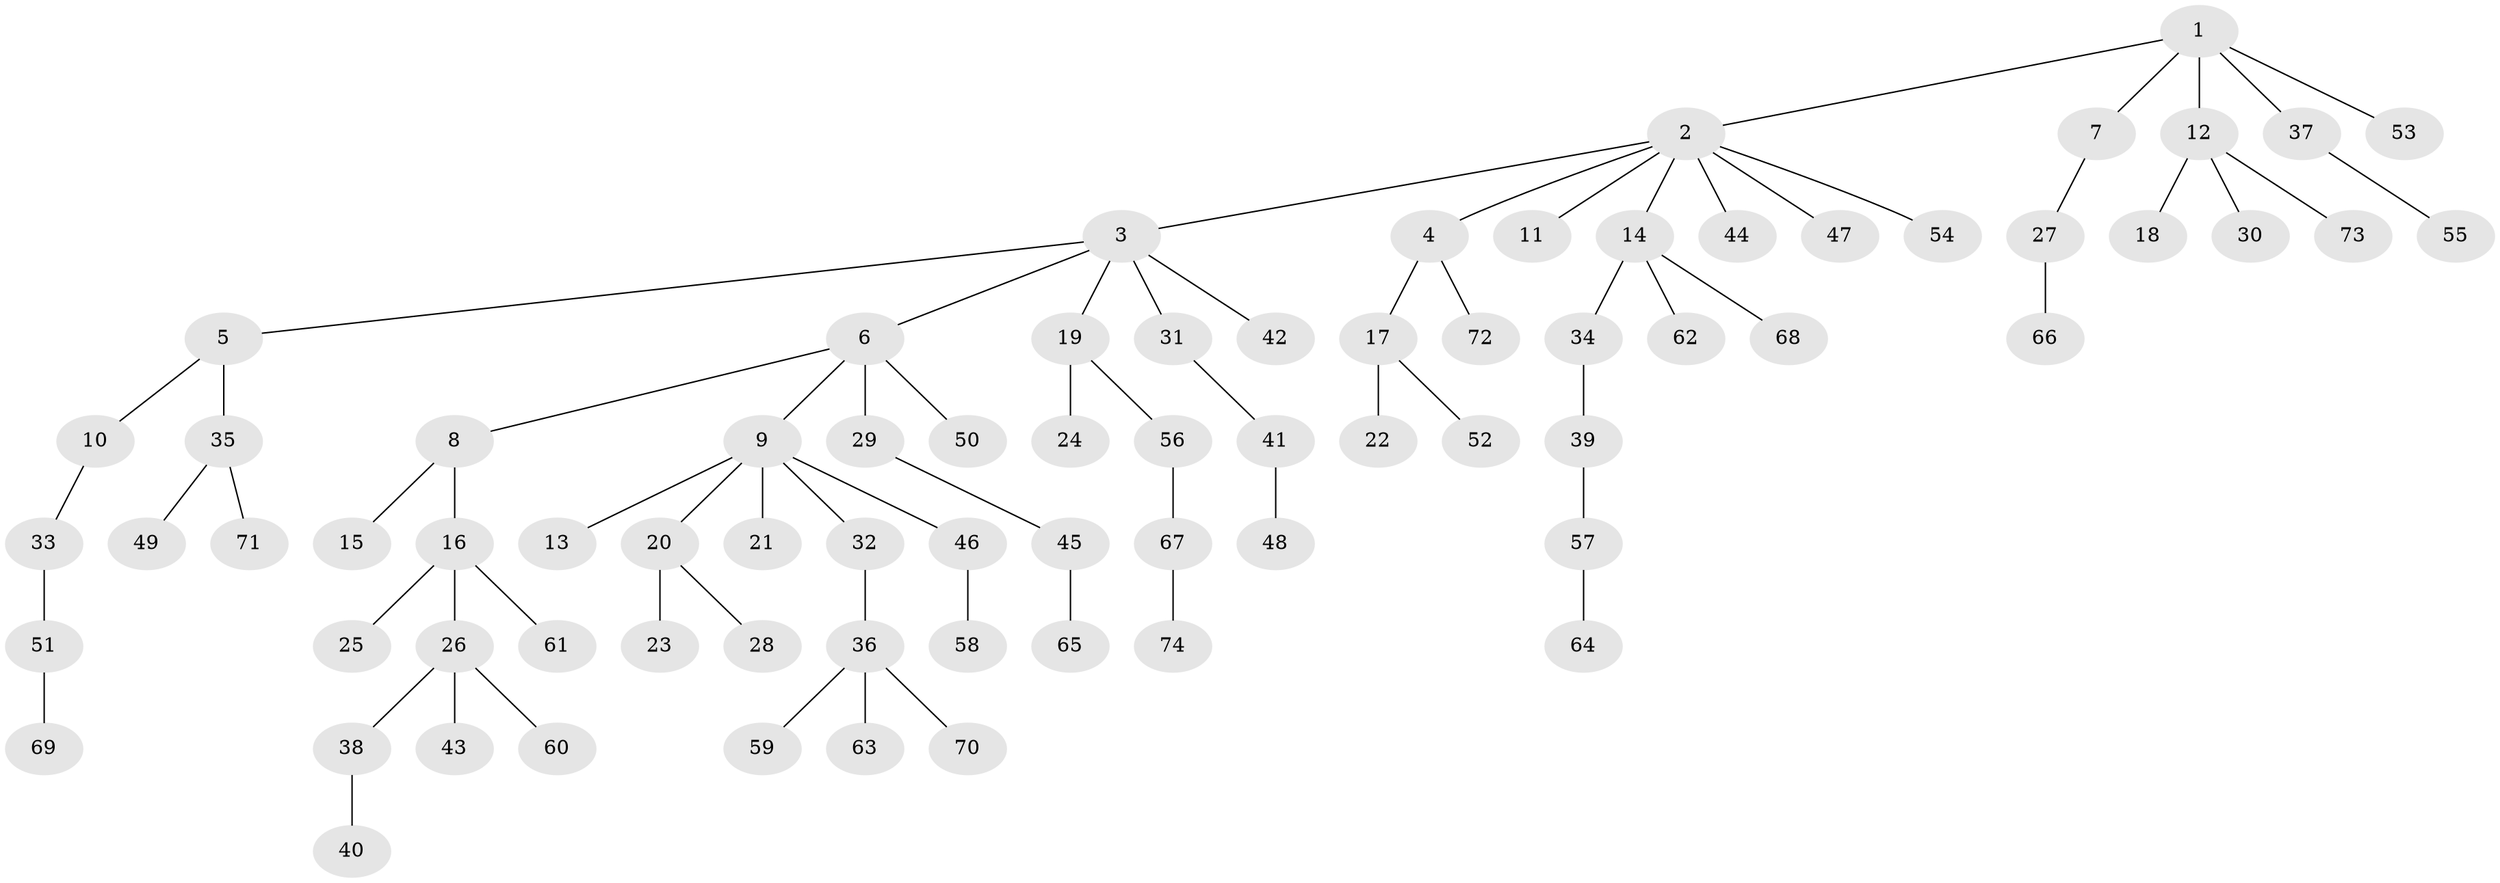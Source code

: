 // Generated by graph-tools (version 1.1) at 2025/11/02/27/25 16:11:27]
// undirected, 74 vertices, 73 edges
graph export_dot {
graph [start="1"]
  node [color=gray90,style=filled];
  1;
  2;
  3;
  4;
  5;
  6;
  7;
  8;
  9;
  10;
  11;
  12;
  13;
  14;
  15;
  16;
  17;
  18;
  19;
  20;
  21;
  22;
  23;
  24;
  25;
  26;
  27;
  28;
  29;
  30;
  31;
  32;
  33;
  34;
  35;
  36;
  37;
  38;
  39;
  40;
  41;
  42;
  43;
  44;
  45;
  46;
  47;
  48;
  49;
  50;
  51;
  52;
  53;
  54;
  55;
  56;
  57;
  58;
  59;
  60;
  61;
  62;
  63;
  64;
  65;
  66;
  67;
  68;
  69;
  70;
  71;
  72;
  73;
  74;
  1 -- 2;
  1 -- 7;
  1 -- 12;
  1 -- 37;
  1 -- 53;
  2 -- 3;
  2 -- 4;
  2 -- 11;
  2 -- 14;
  2 -- 44;
  2 -- 47;
  2 -- 54;
  3 -- 5;
  3 -- 6;
  3 -- 19;
  3 -- 31;
  3 -- 42;
  4 -- 17;
  4 -- 72;
  5 -- 10;
  5 -- 35;
  6 -- 8;
  6 -- 9;
  6 -- 29;
  6 -- 50;
  7 -- 27;
  8 -- 15;
  8 -- 16;
  9 -- 13;
  9 -- 20;
  9 -- 21;
  9 -- 32;
  9 -- 46;
  10 -- 33;
  12 -- 18;
  12 -- 30;
  12 -- 73;
  14 -- 34;
  14 -- 62;
  14 -- 68;
  16 -- 25;
  16 -- 26;
  16 -- 61;
  17 -- 22;
  17 -- 52;
  19 -- 24;
  19 -- 56;
  20 -- 23;
  20 -- 28;
  26 -- 38;
  26 -- 43;
  26 -- 60;
  27 -- 66;
  29 -- 45;
  31 -- 41;
  32 -- 36;
  33 -- 51;
  34 -- 39;
  35 -- 49;
  35 -- 71;
  36 -- 59;
  36 -- 63;
  36 -- 70;
  37 -- 55;
  38 -- 40;
  39 -- 57;
  41 -- 48;
  45 -- 65;
  46 -- 58;
  51 -- 69;
  56 -- 67;
  57 -- 64;
  67 -- 74;
}
